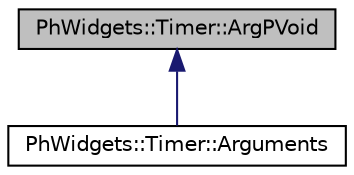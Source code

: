 digraph "PhWidgets::Timer::ArgPVoid"
{
  edge [fontname="Helvetica",fontsize="10",labelfontname="Helvetica",labelfontsize="10"];
  node [fontname="Helvetica",fontsize="10",shape=record];
  Node0 [label="PhWidgets::Timer::ArgPVoid",height=0.2,width=0.4,color="black", fillcolor="grey75", style="filled", fontcolor="black"];
  Node0 -> Node1 [dir="back",color="midnightblue",fontsize="10",style="solid",fontname="Helvetica"];
  Node1 [label="PhWidgets::Timer::Arguments",height=0.2,width=0.4,color="black", fillcolor="white", style="filled",URL="$struct_ph_widgets_1_1_timer_1_1_arguments.html"];
}
